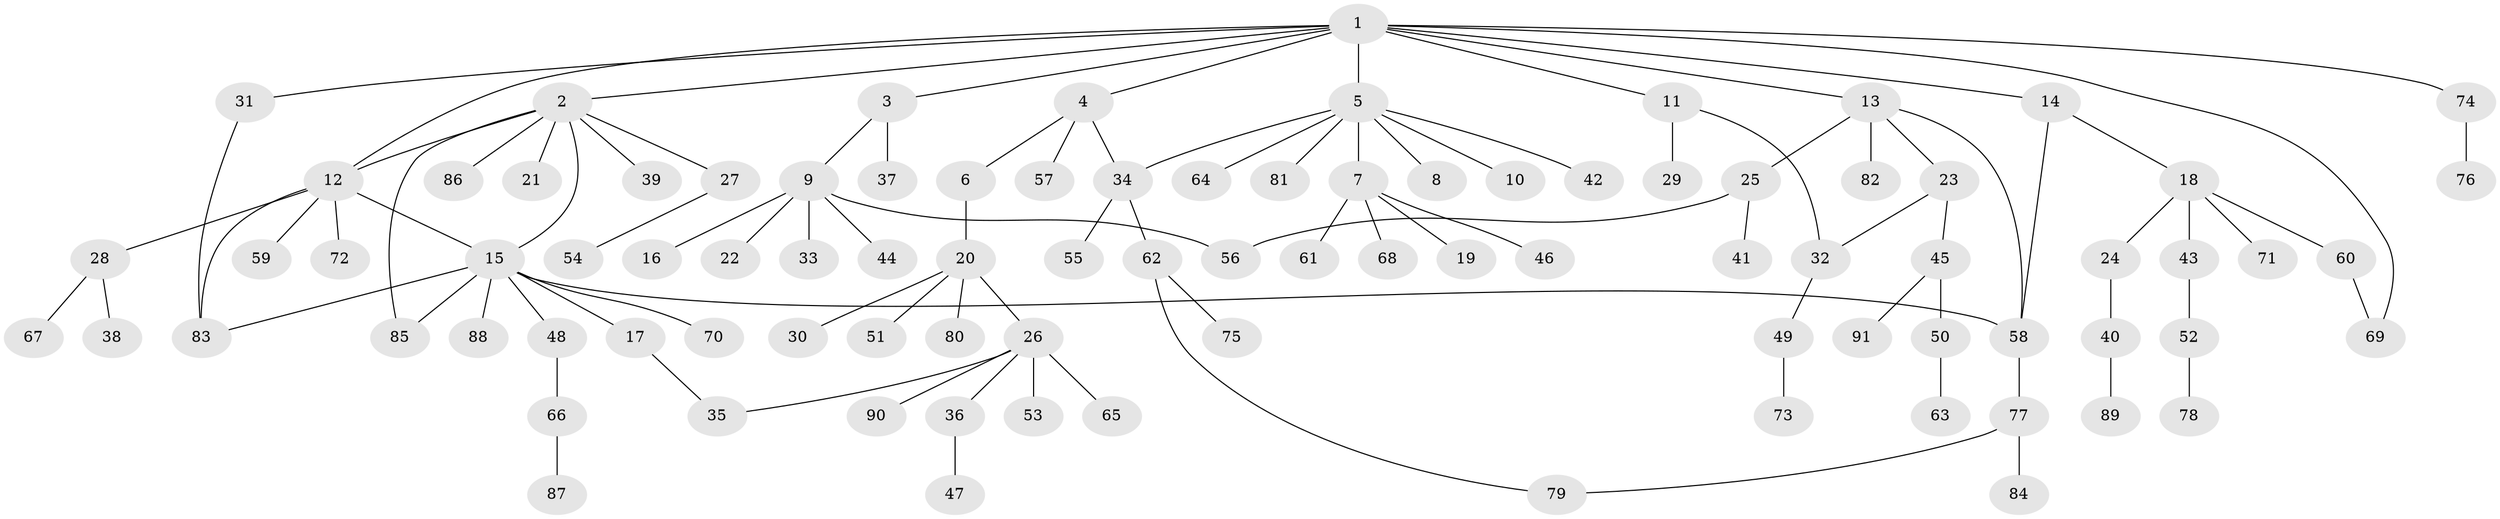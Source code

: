 // coarse degree distribution, {5: 0.07407407407407407, 9: 0.037037037037037035, 1: 0.7407407407407407, 2: 0.07407407407407407, 10: 0.037037037037037035, 7: 0.037037037037037035}
// Generated by graph-tools (version 1.1) at 2025/51/03/04/25 21:51:08]
// undirected, 91 vertices, 103 edges
graph export_dot {
graph [start="1"]
  node [color=gray90,style=filled];
  1;
  2;
  3;
  4;
  5;
  6;
  7;
  8;
  9;
  10;
  11;
  12;
  13;
  14;
  15;
  16;
  17;
  18;
  19;
  20;
  21;
  22;
  23;
  24;
  25;
  26;
  27;
  28;
  29;
  30;
  31;
  32;
  33;
  34;
  35;
  36;
  37;
  38;
  39;
  40;
  41;
  42;
  43;
  44;
  45;
  46;
  47;
  48;
  49;
  50;
  51;
  52;
  53;
  54;
  55;
  56;
  57;
  58;
  59;
  60;
  61;
  62;
  63;
  64;
  65;
  66;
  67;
  68;
  69;
  70;
  71;
  72;
  73;
  74;
  75;
  76;
  77;
  78;
  79;
  80;
  81;
  82;
  83;
  84;
  85;
  86;
  87;
  88;
  89;
  90;
  91;
  1 -- 2;
  1 -- 3;
  1 -- 4;
  1 -- 5;
  1 -- 11;
  1 -- 12;
  1 -- 13;
  1 -- 14;
  1 -- 31;
  1 -- 69;
  1 -- 74;
  2 -- 12;
  2 -- 15;
  2 -- 21;
  2 -- 27;
  2 -- 39;
  2 -- 85;
  2 -- 86;
  3 -- 9;
  3 -- 37;
  4 -- 6;
  4 -- 34;
  4 -- 57;
  5 -- 7;
  5 -- 8;
  5 -- 10;
  5 -- 34;
  5 -- 42;
  5 -- 64;
  5 -- 81;
  6 -- 20;
  7 -- 19;
  7 -- 46;
  7 -- 61;
  7 -- 68;
  9 -- 16;
  9 -- 22;
  9 -- 33;
  9 -- 44;
  9 -- 56;
  11 -- 29;
  11 -- 32;
  12 -- 15;
  12 -- 28;
  12 -- 59;
  12 -- 72;
  12 -- 83;
  13 -- 23;
  13 -- 25;
  13 -- 58;
  13 -- 82;
  14 -- 18;
  14 -- 58;
  15 -- 17;
  15 -- 48;
  15 -- 58;
  15 -- 70;
  15 -- 83;
  15 -- 85;
  15 -- 88;
  17 -- 35;
  18 -- 24;
  18 -- 43;
  18 -- 60;
  18 -- 71;
  20 -- 26;
  20 -- 30;
  20 -- 51;
  20 -- 80;
  23 -- 32;
  23 -- 45;
  24 -- 40;
  25 -- 41;
  25 -- 56;
  26 -- 35;
  26 -- 36;
  26 -- 53;
  26 -- 65;
  26 -- 90;
  27 -- 54;
  28 -- 38;
  28 -- 67;
  31 -- 83;
  32 -- 49;
  34 -- 55;
  34 -- 62;
  36 -- 47;
  40 -- 89;
  43 -- 52;
  45 -- 50;
  45 -- 91;
  48 -- 66;
  49 -- 73;
  50 -- 63;
  52 -- 78;
  58 -- 77;
  60 -- 69;
  62 -- 75;
  62 -- 79;
  66 -- 87;
  74 -- 76;
  77 -- 79;
  77 -- 84;
}
